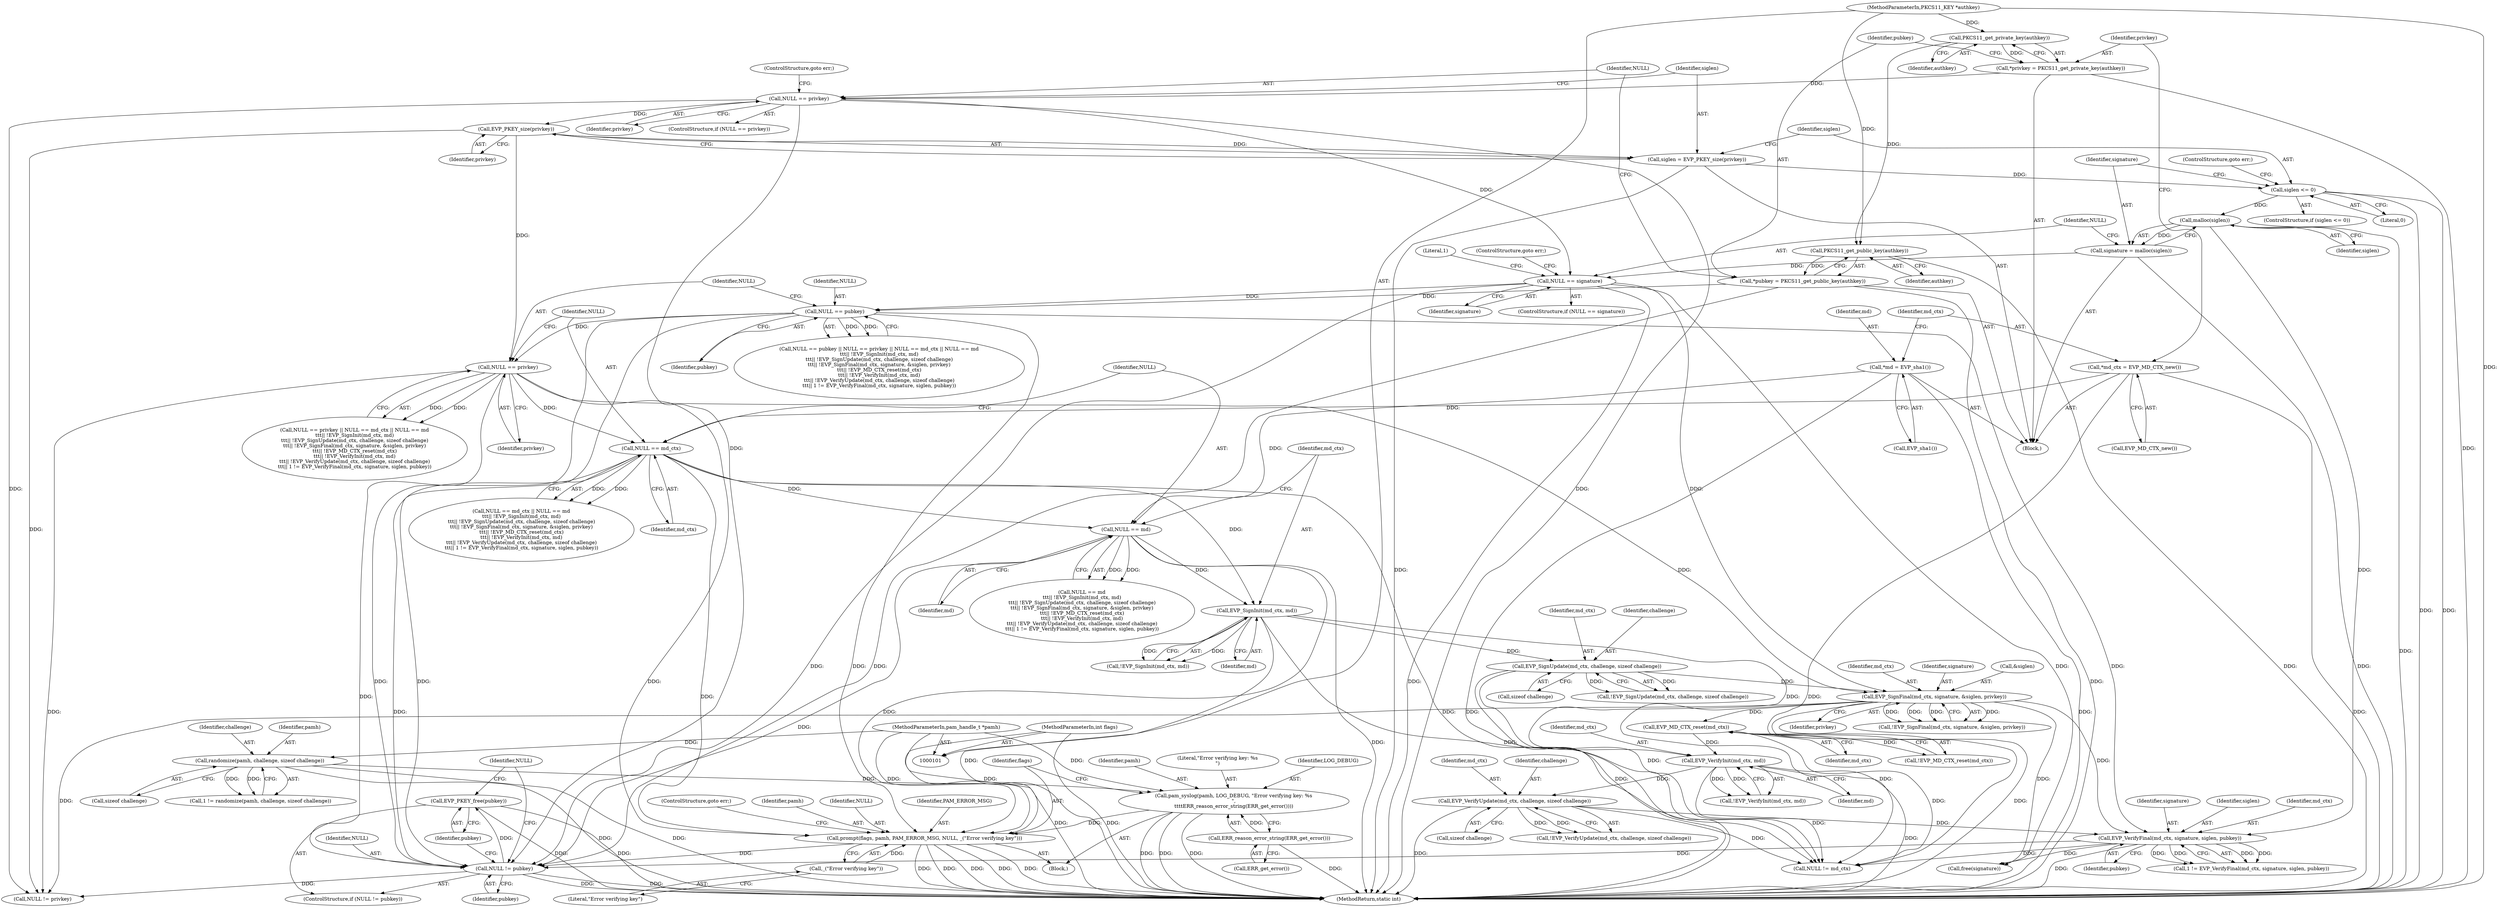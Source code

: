 digraph "0_pam_p11_d150b60e1e14c261b113f55681419ad1dfa8a76c@API" {
"1000252" [label="(Call,EVP_PKEY_free(pubkey))"];
"1000249" [label="(Call,NULL != pubkey)"];
"1000234" [label="(Call,prompt(flags, pamh, PAM_ERROR_MSG, NULL, _(\"Error verifying key\")))"];
"1000103" [label="(MethodParameterIn,int flags)"];
"1000228" [label="(Call,pam_syslog(pamh, LOG_DEBUG, \"Error verifying key: %s\n\",\n\t\t\t\tERR_reason_error_string(ERR_get_error())))"];
"1000160" [label="(Call,randomize(pamh, challenge, sizeof challenge))"];
"1000102" [label="(MethodParameterIn,pam_handle_t *pamh)"];
"1000232" [label="(Call,ERR_reason_error_string(ERR_get_error()))"];
"1000169" [label="(Call,NULL == pubkey)"];
"1000153" [label="(Call,NULL == signature)"];
"1000135" [label="(Call,NULL == privkey)"];
"1000125" [label="(Call,*privkey = PKCS11_get_private_key(authkey))"];
"1000127" [label="(Call,PKCS11_get_private_key(authkey))"];
"1000104" [label="(MethodParameterIn,PKCS11_KEY *authkey)"];
"1000148" [label="(Call,signature = malloc(siglen))"];
"1000150" [label="(Call,malloc(siglen))"];
"1000144" [label="(Call,siglen <= 0)"];
"1000139" [label="(Call,siglen = EVP_PKEY_size(privkey))"];
"1000141" [label="(Call,EVP_PKEY_size(privkey))"];
"1000130" [label="(Call,*pubkey = PKCS11_get_public_key(authkey))"];
"1000132" [label="(Call,PKCS11_get_public_key(authkey))"];
"1000173" [label="(Call,NULL == privkey)"];
"1000181" [label="(Call,NULL == md)"];
"1000177" [label="(Call,NULL == md_ctx)"];
"1000121" [label="(Call,*md_ctx = EVP_MD_CTX_new())"];
"1000117" [label="(Call,*md = EVP_sha1())"];
"1000239" [label="(Call,_(\"Error verifying key\"))"];
"1000222" [label="(Call,EVP_VerifyFinal(md_ctx, signature, siglen, pubkey))"];
"1000215" [label="(Call,EVP_VerifyUpdate(md_ctx, challenge, sizeof challenge))"];
"1000210" [label="(Call,EVP_VerifyInit(md_ctx, md))"];
"1000206" [label="(Call,EVP_MD_CTX_reset(md_ctx))"];
"1000198" [label="(Call,EVP_SignFinal(md_ctx, signature, &siglen, privkey))"];
"1000191" [label="(Call,EVP_SignUpdate(md_ctx, challenge, sizeof challenge))"];
"1000186" [label="(Call,EVP_SignInit(md_ctx, md))"];
"1000253" [label="(Identifier,pubkey)"];
"1000211" [label="(Identifier,md_ctx)"];
"1000246" [label="(Call,free(signature))"];
"1000251" [label="(Identifier,pubkey)"];
"1000119" [label="(Call,EVP_sha1())"];
"1000216" [label="(Identifier,md_ctx)"];
"1000160" [label="(Call,randomize(pamh, challenge, sizeof challenge))"];
"1000105" [label="(Block,)"];
"1000132" [label="(Call,PKCS11_get_public_key(authkey))"];
"1000224" [label="(Identifier,signature)"];
"1000201" [label="(Call,&siglen)"];
"1000210" [label="(Call,EVP_VerifyInit(md_ctx, md))"];
"1000134" [label="(ControlStructure,if (NULL == privkey))"];
"1000155" [label="(Identifier,signature)"];
"1000126" [label="(Identifier,privkey)"];
"1000174" [label="(Identifier,NULL)"];
"1000128" [label="(Identifier,authkey)"];
"1000209" [label="(Call,!EVP_VerifyInit(md_ctx, md))"];
"1000177" [label="(Call,NULL == md_ctx)"];
"1000231" [label="(Literal,\"Error verifying key: %s\n\")"];
"1000138" [label="(ControlStructure,goto err;)"];
"1000225" [label="(Identifier,siglen)"];
"1000250" [label="(Identifier,NULL)"];
"1000179" [label="(Identifier,md_ctx)"];
"1000148" [label="(Call,signature = malloc(siglen))"];
"1000154" [label="(Identifier,NULL)"];
"1000151" [label="(Identifier,siglen)"];
"1000193" [label="(Identifier,challenge)"];
"1000142" [label="(Identifier,privkey)"];
"1000269" [label="(MethodReturn,static int)"];
"1000118" [label="(Identifier,md)"];
"1000149" [label="(Identifier,signature)"];
"1000169" [label="(Call,NULL == pubkey)"];
"1000235" [label="(Identifier,flags)"];
"1000212" [label="(Identifier,md)"];
"1000172" [label="(Call,NULL == privkey || NULL == md_ctx || NULL == md\n\t\t\t|| !EVP_SignInit(md_ctx, md)\n\t\t\t|| !EVP_SignUpdate(md_ctx, challenge, sizeof challenge)\n\t\t\t|| !EVP_SignFinal(md_ctx, signature, &siglen, privkey)\n\t\t\t|| !EVP_MD_CTX_reset(md_ctx)\n\t\t\t|| !EVP_VerifyInit(md_ctx, md)\n\t\t\t|| !EVP_VerifyUpdate(md_ctx, challenge, sizeof challenge)\n\t\t\t|| 1 != EVP_VerifyFinal(md_ctx, signature, siglen, pubkey))"];
"1000125" [label="(Call,*privkey = PKCS11_get_private_key(authkey))"];
"1000173" [label="(Call,NULL == privkey)"];
"1000206" [label="(Call,EVP_MD_CTX_reset(md_ctx))"];
"1000226" [label="(Identifier,pubkey)"];
"1000186" [label="(Call,EVP_SignInit(md_ctx, md))"];
"1000176" [label="(Call,NULL == md_ctx || NULL == md\n\t\t\t|| !EVP_SignInit(md_ctx, md)\n\t\t\t|| !EVP_SignUpdate(md_ctx, challenge, sizeof challenge)\n\t\t\t|| !EVP_SignFinal(md_ctx, signature, &siglen, privkey)\n\t\t\t|| !EVP_MD_CTX_reset(md_ctx)\n\t\t\t|| !EVP_VerifyInit(md_ctx, md)\n\t\t\t|| !EVP_VerifyUpdate(md_ctx, challenge, sizeof challenge)\n\t\t\t|| 1 != EVP_VerifyFinal(md_ctx, signature, siglen, pubkey))"];
"1000248" [label="(ControlStructure,if (NULL != pubkey))"];
"1000123" [label="(Call,EVP_MD_CTX_new())"];
"1000136" [label="(Identifier,NULL)"];
"1000133" [label="(Identifier,authkey)"];
"1000205" [label="(Call,!EVP_MD_CTX_reset(md_ctx))"];
"1000121" [label="(Call,*md_ctx = EVP_MD_CTX_new())"];
"1000197" [label="(Call,!EVP_SignFinal(md_ctx, signature, &siglen, privkey))"];
"1000194" [label="(Call,sizeof challenge)"];
"1000214" [label="(Call,!EVP_VerifyUpdate(md_ctx, challenge, sizeof challenge))"];
"1000255" [label="(Call,NULL != privkey)"];
"1000217" [label="(Identifier,challenge)"];
"1000183" [label="(Identifier,md)"];
"1000130" [label="(Call,*pubkey = PKCS11_get_public_key(authkey))"];
"1000232" [label="(Call,ERR_reason_error_string(ERR_get_error()))"];
"1000158" [label="(Call,1 != randomize(pamh, challenge, sizeof challenge))"];
"1000159" [label="(Literal,1)"];
"1000162" [label="(Identifier,challenge)"];
"1000156" [label="(ControlStructure,goto err;)"];
"1000171" [label="(Identifier,pubkey)"];
"1000122" [label="(Identifier,md_ctx)"];
"1000144" [label="(Call,siglen <= 0)"];
"1000240" [label="(Literal,\"Error verifying key\")"];
"1000237" [label="(Identifier,PAM_ERROR_MSG)"];
"1000147" [label="(ControlStructure,goto err;)"];
"1000117" [label="(Call,*md = EVP_sha1())"];
"1000141" [label="(Call,EVP_PKEY_size(privkey))"];
"1000150" [label="(Call,malloc(siglen))"];
"1000252" [label="(Call,EVP_PKEY_free(pubkey))"];
"1000215" [label="(Call,EVP_VerifyUpdate(md_ctx, challenge, sizeof challenge))"];
"1000168" [label="(Call,NULL == pubkey || NULL == privkey || NULL == md_ctx || NULL == md\n\t\t\t|| !EVP_SignInit(md_ctx, md)\n\t\t\t|| !EVP_SignUpdate(md_ctx, challenge, sizeof challenge)\n\t\t\t|| !EVP_SignFinal(md_ctx, signature, &siglen, privkey)\n\t\t\t|| !EVP_MD_CTX_reset(md_ctx)\n\t\t\t|| !EVP_VerifyInit(md_ctx, md)\n\t\t\t|| !EVP_VerifyUpdate(md_ctx, challenge, sizeof challenge)\n\t\t\t|| 1 != EVP_VerifyFinal(md_ctx, signature, siglen, pubkey))"];
"1000222" [label="(Call,EVP_VerifyFinal(md_ctx, signature, siglen, pubkey))"];
"1000187" [label="(Identifier,md_ctx)"];
"1000227" [label="(Block,)"];
"1000191" [label="(Call,EVP_SignUpdate(md_ctx, challenge, sizeof challenge))"];
"1000190" [label="(Call,!EVP_SignUpdate(md_ctx, challenge, sizeof challenge))"];
"1000152" [label="(ControlStructure,if (NULL == signature))"];
"1000127" [label="(Call,PKCS11_get_private_key(authkey))"];
"1000239" [label="(Call,_(\"Error verifying key\"))"];
"1000137" [label="(Identifier,privkey)"];
"1000140" [label="(Identifier,siglen)"];
"1000153" [label="(Call,NULL == signature)"];
"1000145" [label="(Identifier,siglen)"];
"1000199" [label="(Identifier,md_ctx)"];
"1000218" [label="(Call,sizeof challenge)"];
"1000170" [label="(Identifier,NULL)"];
"1000139" [label="(Call,siglen = EVP_PKEY_size(privkey))"];
"1000175" [label="(Identifier,privkey)"];
"1000161" [label="(Identifier,pamh)"];
"1000200" [label="(Identifier,signature)"];
"1000207" [label="(Identifier,md_ctx)"];
"1000163" [label="(Call,sizeof challenge)"];
"1000203" [label="(Identifier,privkey)"];
"1000230" [label="(Identifier,LOG_DEBUG)"];
"1000103" [label="(MethodParameterIn,int flags)"];
"1000143" [label="(ControlStructure,if (siglen <= 0))"];
"1000180" [label="(Call,NULL == md\n\t\t\t|| !EVP_SignInit(md_ctx, md)\n\t\t\t|| !EVP_SignUpdate(md_ctx, challenge, sizeof challenge)\n\t\t\t|| !EVP_SignFinal(md_ctx, signature, &siglen, privkey)\n\t\t\t|| !EVP_MD_CTX_reset(md_ctx)\n\t\t\t|| !EVP_VerifyInit(md_ctx, md)\n\t\t\t|| !EVP_VerifyUpdate(md_ctx, challenge, sizeof challenge)\n\t\t\t|| 1 != EVP_VerifyFinal(md_ctx, signature, siglen, pubkey))"];
"1000256" [label="(Identifier,NULL)"];
"1000104" [label="(MethodParameterIn,PKCS11_KEY *authkey)"];
"1000102" [label="(MethodParameterIn,pam_handle_t *pamh)"];
"1000241" [label="(ControlStructure,goto err;)"];
"1000220" [label="(Call,1 != EVP_VerifyFinal(md_ctx, signature, siglen, pubkey))"];
"1000185" [label="(Call,!EVP_SignInit(md_ctx, md))"];
"1000236" [label="(Identifier,pamh)"];
"1000135" [label="(Call,NULL == privkey)"];
"1000181" [label="(Call,NULL == md)"];
"1000233" [label="(Call,ERR_get_error())"];
"1000198" [label="(Call,EVP_SignFinal(md_ctx, signature, &siglen, privkey))"];
"1000228" [label="(Call,pam_syslog(pamh, LOG_DEBUG, \"Error verifying key: %s\n\",\n\t\t\t\tERR_reason_error_string(ERR_get_error())))"];
"1000192" [label="(Identifier,md_ctx)"];
"1000188" [label="(Identifier,md)"];
"1000223" [label="(Identifier,md_ctx)"];
"1000178" [label="(Identifier,NULL)"];
"1000238" [label="(Identifier,NULL)"];
"1000261" [label="(Call,NULL != md_ctx)"];
"1000131" [label="(Identifier,pubkey)"];
"1000234" [label="(Call,prompt(flags, pamh, PAM_ERROR_MSG, NULL, _(\"Error verifying key\")))"];
"1000182" [label="(Identifier,NULL)"];
"1000146" [label="(Literal,0)"];
"1000249" [label="(Call,NULL != pubkey)"];
"1000229" [label="(Identifier,pamh)"];
"1000252" -> "1000248"  [label="AST: "];
"1000252" -> "1000253"  [label="CFG: "];
"1000253" -> "1000252"  [label="AST: "];
"1000256" -> "1000252"  [label="CFG: "];
"1000252" -> "1000269"  [label="DDG: "];
"1000252" -> "1000269"  [label="DDG: "];
"1000249" -> "1000252"  [label="DDG: "];
"1000249" -> "1000248"  [label="AST: "];
"1000249" -> "1000251"  [label="CFG: "];
"1000250" -> "1000249"  [label="AST: "];
"1000251" -> "1000249"  [label="AST: "];
"1000253" -> "1000249"  [label="CFG: "];
"1000256" -> "1000249"  [label="CFG: "];
"1000249" -> "1000269"  [label="DDG: "];
"1000249" -> "1000269"  [label="DDG: "];
"1000234" -> "1000249"  [label="DDG: "];
"1000153" -> "1000249"  [label="DDG: "];
"1000135" -> "1000249"  [label="DDG: "];
"1000169" -> "1000249"  [label="DDG: "];
"1000169" -> "1000249"  [label="DDG: "];
"1000173" -> "1000249"  [label="DDG: "];
"1000181" -> "1000249"  [label="DDG: "];
"1000177" -> "1000249"  [label="DDG: "];
"1000222" -> "1000249"  [label="DDG: "];
"1000130" -> "1000249"  [label="DDG: "];
"1000249" -> "1000255"  [label="DDG: "];
"1000234" -> "1000227"  [label="AST: "];
"1000234" -> "1000239"  [label="CFG: "];
"1000235" -> "1000234"  [label="AST: "];
"1000236" -> "1000234"  [label="AST: "];
"1000237" -> "1000234"  [label="AST: "];
"1000238" -> "1000234"  [label="AST: "];
"1000239" -> "1000234"  [label="AST: "];
"1000241" -> "1000234"  [label="CFG: "];
"1000234" -> "1000269"  [label="DDG: "];
"1000234" -> "1000269"  [label="DDG: "];
"1000234" -> "1000269"  [label="DDG: "];
"1000234" -> "1000269"  [label="DDG: "];
"1000234" -> "1000269"  [label="DDG: "];
"1000103" -> "1000234"  [label="DDG: "];
"1000228" -> "1000234"  [label="DDG: "];
"1000102" -> "1000234"  [label="DDG: "];
"1000169" -> "1000234"  [label="DDG: "];
"1000173" -> "1000234"  [label="DDG: "];
"1000181" -> "1000234"  [label="DDG: "];
"1000177" -> "1000234"  [label="DDG: "];
"1000239" -> "1000234"  [label="DDG: "];
"1000103" -> "1000101"  [label="AST: "];
"1000103" -> "1000269"  [label="DDG: "];
"1000228" -> "1000227"  [label="AST: "];
"1000228" -> "1000232"  [label="CFG: "];
"1000229" -> "1000228"  [label="AST: "];
"1000230" -> "1000228"  [label="AST: "];
"1000231" -> "1000228"  [label="AST: "];
"1000232" -> "1000228"  [label="AST: "];
"1000235" -> "1000228"  [label="CFG: "];
"1000228" -> "1000269"  [label="DDG: "];
"1000228" -> "1000269"  [label="DDG: "];
"1000228" -> "1000269"  [label="DDG: "];
"1000160" -> "1000228"  [label="DDG: "];
"1000102" -> "1000228"  [label="DDG: "];
"1000232" -> "1000228"  [label="DDG: "];
"1000160" -> "1000158"  [label="AST: "];
"1000160" -> "1000163"  [label="CFG: "];
"1000161" -> "1000160"  [label="AST: "];
"1000162" -> "1000160"  [label="AST: "];
"1000163" -> "1000160"  [label="AST: "];
"1000158" -> "1000160"  [label="CFG: "];
"1000160" -> "1000269"  [label="DDG: "];
"1000160" -> "1000269"  [label="DDG: "];
"1000160" -> "1000158"  [label="DDG: "];
"1000160" -> "1000158"  [label="DDG: "];
"1000102" -> "1000160"  [label="DDG: "];
"1000102" -> "1000101"  [label="AST: "];
"1000102" -> "1000269"  [label="DDG: "];
"1000232" -> "1000233"  [label="CFG: "];
"1000233" -> "1000232"  [label="AST: "];
"1000232" -> "1000269"  [label="DDG: "];
"1000169" -> "1000168"  [label="AST: "];
"1000169" -> "1000171"  [label="CFG: "];
"1000170" -> "1000169"  [label="AST: "];
"1000171" -> "1000169"  [label="AST: "];
"1000174" -> "1000169"  [label="CFG: "];
"1000168" -> "1000169"  [label="CFG: "];
"1000169" -> "1000168"  [label="DDG: "];
"1000169" -> "1000168"  [label="DDG: "];
"1000153" -> "1000169"  [label="DDG: "];
"1000130" -> "1000169"  [label="DDG: "];
"1000169" -> "1000173"  [label="DDG: "];
"1000169" -> "1000222"  [label="DDG: "];
"1000153" -> "1000152"  [label="AST: "];
"1000153" -> "1000155"  [label="CFG: "];
"1000154" -> "1000153"  [label="AST: "];
"1000155" -> "1000153"  [label="AST: "];
"1000156" -> "1000153"  [label="CFG: "];
"1000159" -> "1000153"  [label="CFG: "];
"1000153" -> "1000269"  [label="DDG: "];
"1000135" -> "1000153"  [label="DDG: "];
"1000148" -> "1000153"  [label="DDG: "];
"1000153" -> "1000198"  [label="DDG: "];
"1000153" -> "1000246"  [label="DDG: "];
"1000135" -> "1000134"  [label="AST: "];
"1000135" -> "1000137"  [label="CFG: "];
"1000136" -> "1000135"  [label="AST: "];
"1000137" -> "1000135"  [label="AST: "];
"1000138" -> "1000135"  [label="CFG: "];
"1000140" -> "1000135"  [label="CFG: "];
"1000135" -> "1000269"  [label="DDG: "];
"1000125" -> "1000135"  [label="DDG: "];
"1000135" -> "1000141"  [label="DDG: "];
"1000135" -> "1000255"  [label="DDG: "];
"1000125" -> "1000105"  [label="AST: "];
"1000125" -> "1000127"  [label="CFG: "];
"1000126" -> "1000125"  [label="AST: "];
"1000127" -> "1000125"  [label="AST: "];
"1000131" -> "1000125"  [label="CFG: "];
"1000125" -> "1000269"  [label="DDG: "];
"1000127" -> "1000125"  [label="DDG: "];
"1000127" -> "1000128"  [label="CFG: "];
"1000128" -> "1000127"  [label="AST: "];
"1000104" -> "1000127"  [label="DDG: "];
"1000127" -> "1000132"  [label="DDG: "];
"1000104" -> "1000101"  [label="AST: "];
"1000104" -> "1000269"  [label="DDG: "];
"1000104" -> "1000132"  [label="DDG: "];
"1000148" -> "1000105"  [label="AST: "];
"1000148" -> "1000150"  [label="CFG: "];
"1000149" -> "1000148"  [label="AST: "];
"1000150" -> "1000148"  [label="AST: "];
"1000154" -> "1000148"  [label="CFG: "];
"1000148" -> "1000269"  [label="DDG: "];
"1000150" -> "1000148"  [label="DDG: "];
"1000150" -> "1000151"  [label="CFG: "];
"1000151" -> "1000150"  [label="AST: "];
"1000150" -> "1000269"  [label="DDG: "];
"1000144" -> "1000150"  [label="DDG: "];
"1000150" -> "1000222"  [label="DDG: "];
"1000144" -> "1000143"  [label="AST: "];
"1000144" -> "1000146"  [label="CFG: "];
"1000145" -> "1000144"  [label="AST: "];
"1000146" -> "1000144"  [label="AST: "];
"1000147" -> "1000144"  [label="CFG: "];
"1000149" -> "1000144"  [label="CFG: "];
"1000144" -> "1000269"  [label="DDG: "];
"1000144" -> "1000269"  [label="DDG: "];
"1000139" -> "1000144"  [label="DDG: "];
"1000139" -> "1000105"  [label="AST: "];
"1000139" -> "1000141"  [label="CFG: "];
"1000140" -> "1000139"  [label="AST: "];
"1000141" -> "1000139"  [label="AST: "];
"1000145" -> "1000139"  [label="CFG: "];
"1000139" -> "1000269"  [label="DDG: "];
"1000141" -> "1000139"  [label="DDG: "];
"1000141" -> "1000142"  [label="CFG: "];
"1000142" -> "1000141"  [label="AST: "];
"1000141" -> "1000173"  [label="DDG: "];
"1000141" -> "1000255"  [label="DDG: "];
"1000130" -> "1000105"  [label="AST: "];
"1000130" -> "1000132"  [label="CFG: "];
"1000131" -> "1000130"  [label="AST: "];
"1000132" -> "1000130"  [label="AST: "];
"1000136" -> "1000130"  [label="CFG: "];
"1000130" -> "1000269"  [label="DDG: "];
"1000132" -> "1000130"  [label="DDG: "];
"1000132" -> "1000133"  [label="CFG: "];
"1000133" -> "1000132"  [label="AST: "];
"1000132" -> "1000269"  [label="DDG: "];
"1000173" -> "1000172"  [label="AST: "];
"1000173" -> "1000175"  [label="CFG: "];
"1000174" -> "1000173"  [label="AST: "];
"1000175" -> "1000173"  [label="AST: "];
"1000178" -> "1000173"  [label="CFG: "];
"1000172" -> "1000173"  [label="CFG: "];
"1000173" -> "1000172"  [label="DDG: "];
"1000173" -> "1000172"  [label="DDG: "];
"1000173" -> "1000177"  [label="DDG: "];
"1000173" -> "1000198"  [label="DDG: "];
"1000173" -> "1000255"  [label="DDG: "];
"1000181" -> "1000180"  [label="AST: "];
"1000181" -> "1000183"  [label="CFG: "];
"1000182" -> "1000181"  [label="AST: "];
"1000183" -> "1000181"  [label="AST: "];
"1000187" -> "1000181"  [label="CFG: "];
"1000180" -> "1000181"  [label="CFG: "];
"1000181" -> "1000269"  [label="DDG: "];
"1000181" -> "1000180"  [label="DDG: "];
"1000181" -> "1000180"  [label="DDG: "];
"1000177" -> "1000181"  [label="DDG: "];
"1000117" -> "1000181"  [label="DDG: "];
"1000181" -> "1000186"  [label="DDG: "];
"1000177" -> "1000176"  [label="AST: "];
"1000177" -> "1000179"  [label="CFG: "];
"1000178" -> "1000177"  [label="AST: "];
"1000179" -> "1000177"  [label="AST: "];
"1000182" -> "1000177"  [label="CFG: "];
"1000176" -> "1000177"  [label="CFG: "];
"1000177" -> "1000176"  [label="DDG: "];
"1000177" -> "1000176"  [label="DDG: "];
"1000121" -> "1000177"  [label="DDG: "];
"1000177" -> "1000186"  [label="DDG: "];
"1000177" -> "1000261"  [label="DDG: "];
"1000121" -> "1000105"  [label="AST: "];
"1000121" -> "1000123"  [label="CFG: "];
"1000122" -> "1000121"  [label="AST: "];
"1000123" -> "1000121"  [label="AST: "];
"1000126" -> "1000121"  [label="CFG: "];
"1000121" -> "1000269"  [label="DDG: "];
"1000121" -> "1000261"  [label="DDG: "];
"1000117" -> "1000105"  [label="AST: "];
"1000117" -> "1000119"  [label="CFG: "];
"1000118" -> "1000117"  [label="AST: "];
"1000119" -> "1000117"  [label="AST: "];
"1000122" -> "1000117"  [label="CFG: "];
"1000117" -> "1000269"  [label="DDG: "];
"1000117" -> "1000269"  [label="DDG: "];
"1000239" -> "1000240"  [label="CFG: "];
"1000240" -> "1000239"  [label="AST: "];
"1000222" -> "1000220"  [label="AST: "];
"1000222" -> "1000226"  [label="CFG: "];
"1000223" -> "1000222"  [label="AST: "];
"1000224" -> "1000222"  [label="AST: "];
"1000225" -> "1000222"  [label="AST: "];
"1000226" -> "1000222"  [label="AST: "];
"1000220" -> "1000222"  [label="CFG: "];
"1000222" -> "1000269"  [label="DDG: "];
"1000222" -> "1000220"  [label="DDG: "];
"1000222" -> "1000220"  [label="DDG: "];
"1000222" -> "1000220"  [label="DDG: "];
"1000222" -> "1000220"  [label="DDG: "];
"1000215" -> "1000222"  [label="DDG: "];
"1000198" -> "1000222"  [label="DDG: "];
"1000222" -> "1000246"  [label="DDG: "];
"1000222" -> "1000261"  [label="DDG: "];
"1000215" -> "1000214"  [label="AST: "];
"1000215" -> "1000218"  [label="CFG: "];
"1000216" -> "1000215"  [label="AST: "];
"1000217" -> "1000215"  [label="AST: "];
"1000218" -> "1000215"  [label="AST: "];
"1000214" -> "1000215"  [label="CFG: "];
"1000215" -> "1000269"  [label="DDG: "];
"1000215" -> "1000214"  [label="DDG: "];
"1000215" -> "1000214"  [label="DDG: "];
"1000210" -> "1000215"  [label="DDG: "];
"1000215" -> "1000261"  [label="DDG: "];
"1000210" -> "1000209"  [label="AST: "];
"1000210" -> "1000212"  [label="CFG: "];
"1000211" -> "1000210"  [label="AST: "];
"1000212" -> "1000210"  [label="AST: "];
"1000209" -> "1000210"  [label="CFG: "];
"1000210" -> "1000269"  [label="DDG: "];
"1000210" -> "1000209"  [label="DDG: "];
"1000210" -> "1000209"  [label="DDG: "];
"1000206" -> "1000210"  [label="DDG: "];
"1000186" -> "1000210"  [label="DDG: "];
"1000210" -> "1000261"  [label="DDG: "];
"1000206" -> "1000205"  [label="AST: "];
"1000206" -> "1000207"  [label="CFG: "];
"1000207" -> "1000206"  [label="AST: "];
"1000205" -> "1000206"  [label="CFG: "];
"1000206" -> "1000205"  [label="DDG: "];
"1000198" -> "1000206"  [label="DDG: "];
"1000206" -> "1000261"  [label="DDG: "];
"1000198" -> "1000197"  [label="AST: "];
"1000198" -> "1000203"  [label="CFG: "];
"1000199" -> "1000198"  [label="AST: "];
"1000200" -> "1000198"  [label="AST: "];
"1000201" -> "1000198"  [label="AST: "];
"1000203" -> "1000198"  [label="AST: "];
"1000197" -> "1000198"  [label="CFG: "];
"1000198" -> "1000269"  [label="DDG: "];
"1000198" -> "1000197"  [label="DDG: "];
"1000198" -> "1000197"  [label="DDG: "];
"1000198" -> "1000197"  [label="DDG: "];
"1000198" -> "1000197"  [label="DDG: "];
"1000191" -> "1000198"  [label="DDG: "];
"1000198" -> "1000246"  [label="DDG: "];
"1000198" -> "1000255"  [label="DDG: "];
"1000198" -> "1000261"  [label="DDG: "];
"1000191" -> "1000190"  [label="AST: "];
"1000191" -> "1000194"  [label="CFG: "];
"1000192" -> "1000191"  [label="AST: "];
"1000193" -> "1000191"  [label="AST: "];
"1000194" -> "1000191"  [label="AST: "];
"1000190" -> "1000191"  [label="CFG: "];
"1000191" -> "1000269"  [label="DDG: "];
"1000191" -> "1000190"  [label="DDG: "];
"1000191" -> "1000190"  [label="DDG: "];
"1000186" -> "1000191"  [label="DDG: "];
"1000191" -> "1000261"  [label="DDG: "];
"1000186" -> "1000185"  [label="AST: "];
"1000186" -> "1000188"  [label="CFG: "];
"1000187" -> "1000186"  [label="AST: "];
"1000188" -> "1000186"  [label="AST: "];
"1000185" -> "1000186"  [label="CFG: "];
"1000186" -> "1000269"  [label="DDG: "];
"1000186" -> "1000185"  [label="DDG: "];
"1000186" -> "1000185"  [label="DDG: "];
"1000186" -> "1000261"  [label="DDG: "];
}
